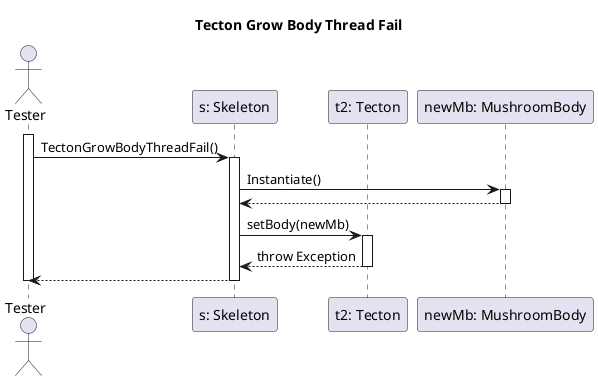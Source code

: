 @startuml tectonGrowBodyTest

title Tecton Grow Body Thread Fail

actor "Tester" as ts
participant "s: Skeleton" as s
participant "t2: Tecton" as t2
participant "newMb: MushroomBody" as newMb

activate ts

ts -> s: TectonGrowBodyThreadFail()
activate s

s -> newMb: Instantiate()
activate newMb
s <-- newMb
deactivate newMb

s -> t2: setBody(newMb)
activate t2

s <-- t2: throw Exception
deactivate t2

ts <-- s
deactivate s

deactivate ts

@enduml